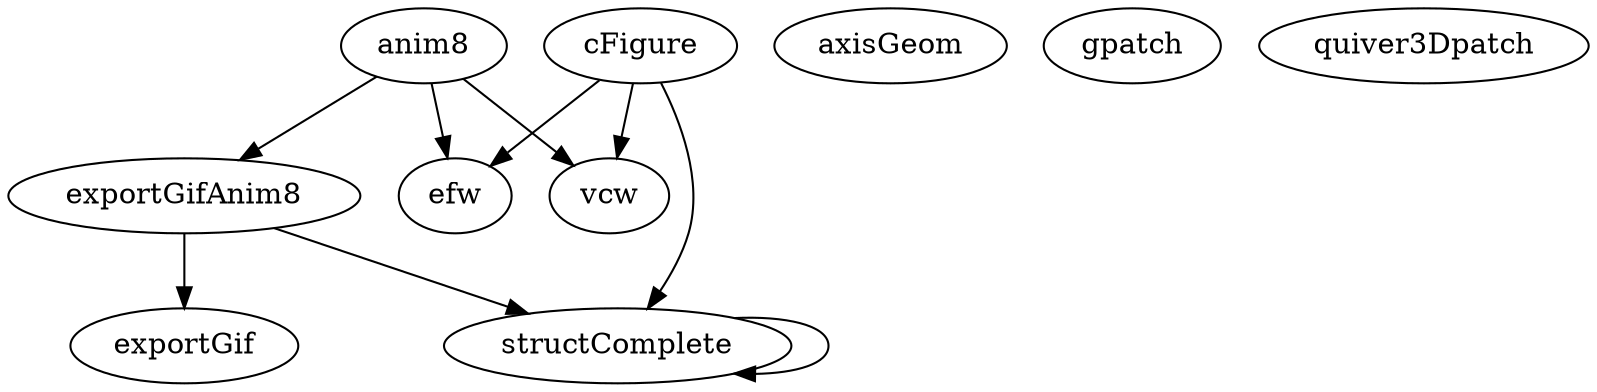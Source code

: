/* Created by mdot for Matlab */
digraph m2html {
  anim8 -> efw;
  anim8 -> exportGifAnim8;
  anim8 -> vcw;
  cFigure -> efw;
  cFigure -> structComplete;
  cFigure -> vcw;
  exportGifAnim8 -> exportGif;
  exportGifAnim8 -> structComplete;
  structComplete -> structComplete;

  anim8 [URL="anim8.html"];
  axisGeom [URL="axisGeom.html"];
  cFigure [URL="cFigure.html"];
  efw [URL="efw.html"];
  exportGif [URL="exportGif.html"];
  exportGifAnim8 [URL="exportGifAnim8.html"];
  gpatch [URL="gpatch.html"];
  quiver3Dpatch [URL="quiver3Dpatch.html"];
  structComplete [URL="structComplete.html"];
  vcw [URL="vcw.html"];
}